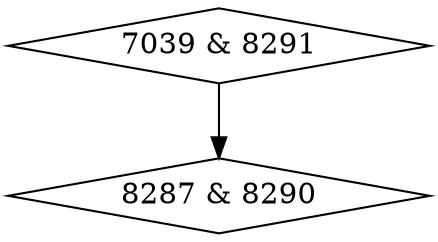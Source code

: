 digraph {
0 [label = "7039 & 8291", shape = diamond];
1 [label = "8287 & 8290", shape = diamond];
0->1;
}
